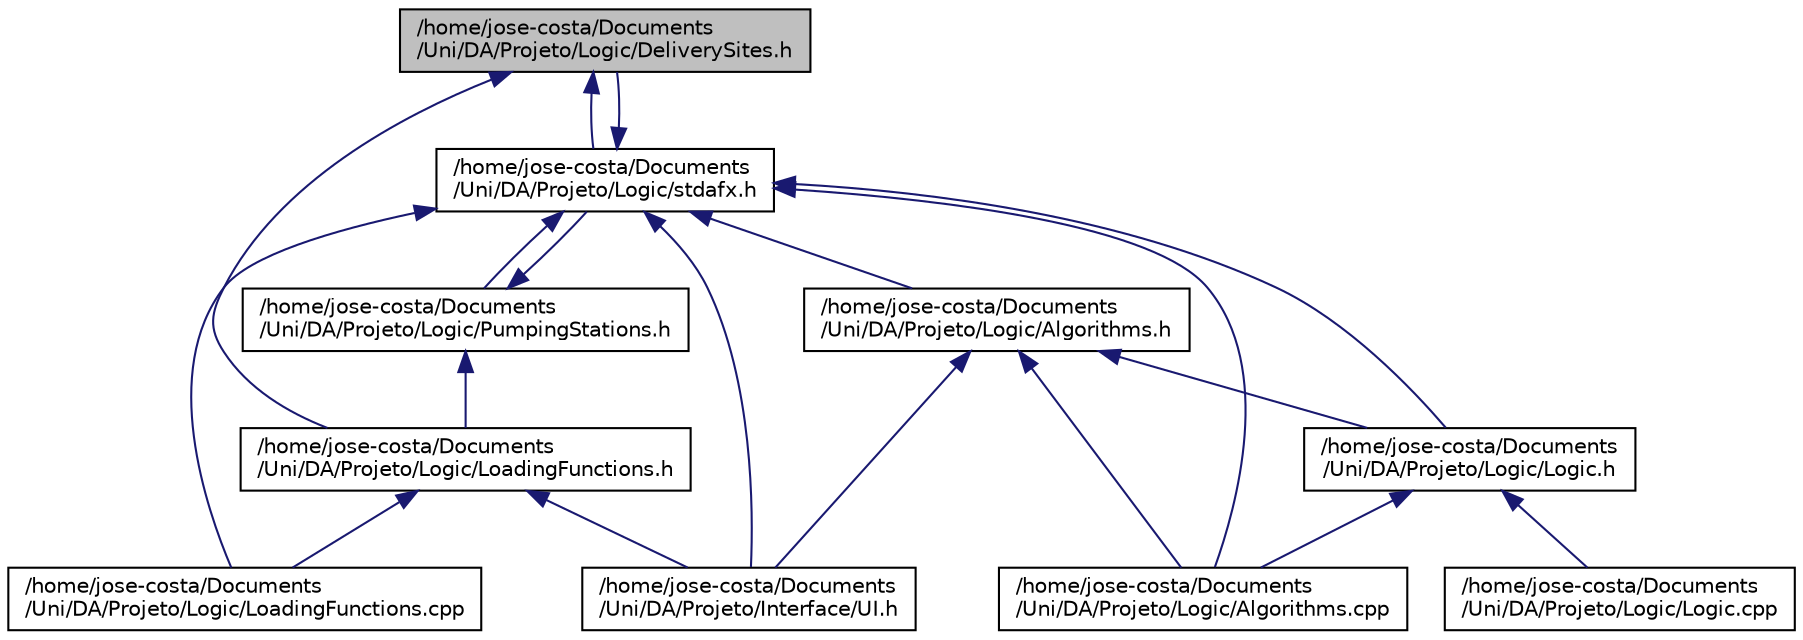 digraph "/home/jose-costa/Documents/Uni/DA/Projeto/Logic/DeliverySites.h"
{
 // LATEX_PDF_SIZE
  edge [fontname="Helvetica",fontsize="10",labelfontname="Helvetica",labelfontsize="10"];
  node [fontname="Helvetica",fontsize="10",shape=record];
  Node1 [label="/home/jose-costa/Documents\l/Uni/DA/Projeto/Logic/DeliverySites.h",height=0.2,width=0.4,color="black", fillcolor="grey75", style="filled", fontcolor="black",tooltip="Declaration of DeliverySite class."];
  Node1 -> Node2 [dir="back",color="midnightblue",fontsize="10",style="solid"];
  Node2 [label="/home/jose-costa/Documents\l/Uni/DA/Projeto/Logic/LoadingFunctions.h",height=0.2,width=0.4,color="black", fillcolor="white", style="filled",URL="$LoadingFunctions_8h.html",tooltip="Declaration of all loading Functions used during the Project."];
  Node2 -> Node3 [dir="back",color="midnightblue",fontsize="10",style="solid"];
  Node3 [label="/home/jose-costa/Documents\l/Uni/DA/Projeto/Interface/UI.h",height=0.2,width=0.4,color="black", fillcolor="white", style="filled",URL="$UI_8h_source.html",tooltip=" "];
  Node2 -> Node4 [dir="back",color="midnightblue",fontsize="10",style="solid"];
  Node4 [label="/home/jose-costa/Documents\l/Uni/DA/Projeto/Logic/LoadingFunctions.cpp",height=0.2,width=0.4,color="black", fillcolor="white", style="filled",URL="$LoadingFunctions_8cpp.html",tooltip="Implementation of all loading Functions used during the Project."];
  Node1 -> Node5 [dir="back",color="midnightblue",fontsize="10",style="solid"];
  Node5 [label="/home/jose-costa/Documents\l/Uni/DA/Projeto/Logic/stdafx.h",height=0.2,width=0.4,color="black", fillcolor="white", style="filled",URL="$stdafx_8h_source.html",tooltip=" "];
  Node5 -> Node3 [dir="back",color="midnightblue",fontsize="10",style="solid"];
  Node5 -> Node6 [dir="back",color="midnightblue",fontsize="10",style="solid"];
  Node6 [label="/home/jose-costa/Documents\l/Uni/DA/Projeto/Logic/Algorithms.cpp",height=0.2,width=0.4,color="black", fillcolor="white", style="filled",URL="$Algorithms_8cpp.html",tooltip="Implementation of all algorithms used during the Project."];
  Node5 -> Node7 [dir="back",color="midnightblue",fontsize="10",style="solid"];
  Node7 [label="/home/jose-costa/Documents\l/Uni/DA/Projeto/Logic/Algorithms.h",height=0.2,width=0.4,color="black", fillcolor="white", style="filled",URL="$Algorithms_8h.html",tooltip="Declaration of all algorithms used during the Project."];
  Node7 -> Node3 [dir="back",color="midnightblue",fontsize="10",style="solid"];
  Node7 -> Node6 [dir="back",color="midnightblue",fontsize="10",style="solid"];
  Node7 -> Node8 [dir="back",color="midnightblue",fontsize="10",style="solid"];
  Node8 [label="/home/jose-costa/Documents\l/Uni/DA/Projeto/Logic/Logic.h",height=0.2,width=0.4,color="black", fillcolor="white", style="filled",URL="$Logic_8h.html",tooltip="Declaration of all Logic Functions used during the Project."];
  Node8 -> Node6 [dir="back",color="midnightblue",fontsize="10",style="solid"];
  Node8 -> Node9 [dir="back",color="midnightblue",fontsize="10",style="solid"];
  Node9 [label="/home/jose-costa/Documents\l/Uni/DA/Projeto/Logic/Logic.cpp",height=0.2,width=0.4,color="black", fillcolor="white", style="filled",URL="$Logic_8cpp.html",tooltip="Implementation of all Logic Functions used during the Project."];
  Node5 -> Node1 [dir="back",color="midnightblue",fontsize="10",style="solid"];
  Node5 -> Node4 [dir="back",color="midnightblue",fontsize="10",style="solid"];
  Node5 -> Node8 [dir="back",color="midnightblue",fontsize="10",style="solid"];
  Node5 -> Node10 [dir="back",color="midnightblue",fontsize="10",style="solid"];
  Node10 [label="/home/jose-costa/Documents\l/Uni/DA/Projeto/Logic/PumpingStations.h",height=0.2,width=0.4,color="black", fillcolor="white", style="filled",URL="$PumpingStations_8h.html",tooltip="Declaration of PumpingStations class."];
  Node10 -> Node2 [dir="back",color="midnightblue",fontsize="10",style="solid"];
  Node10 -> Node5 [dir="back",color="midnightblue",fontsize="10",style="solid"];
}
